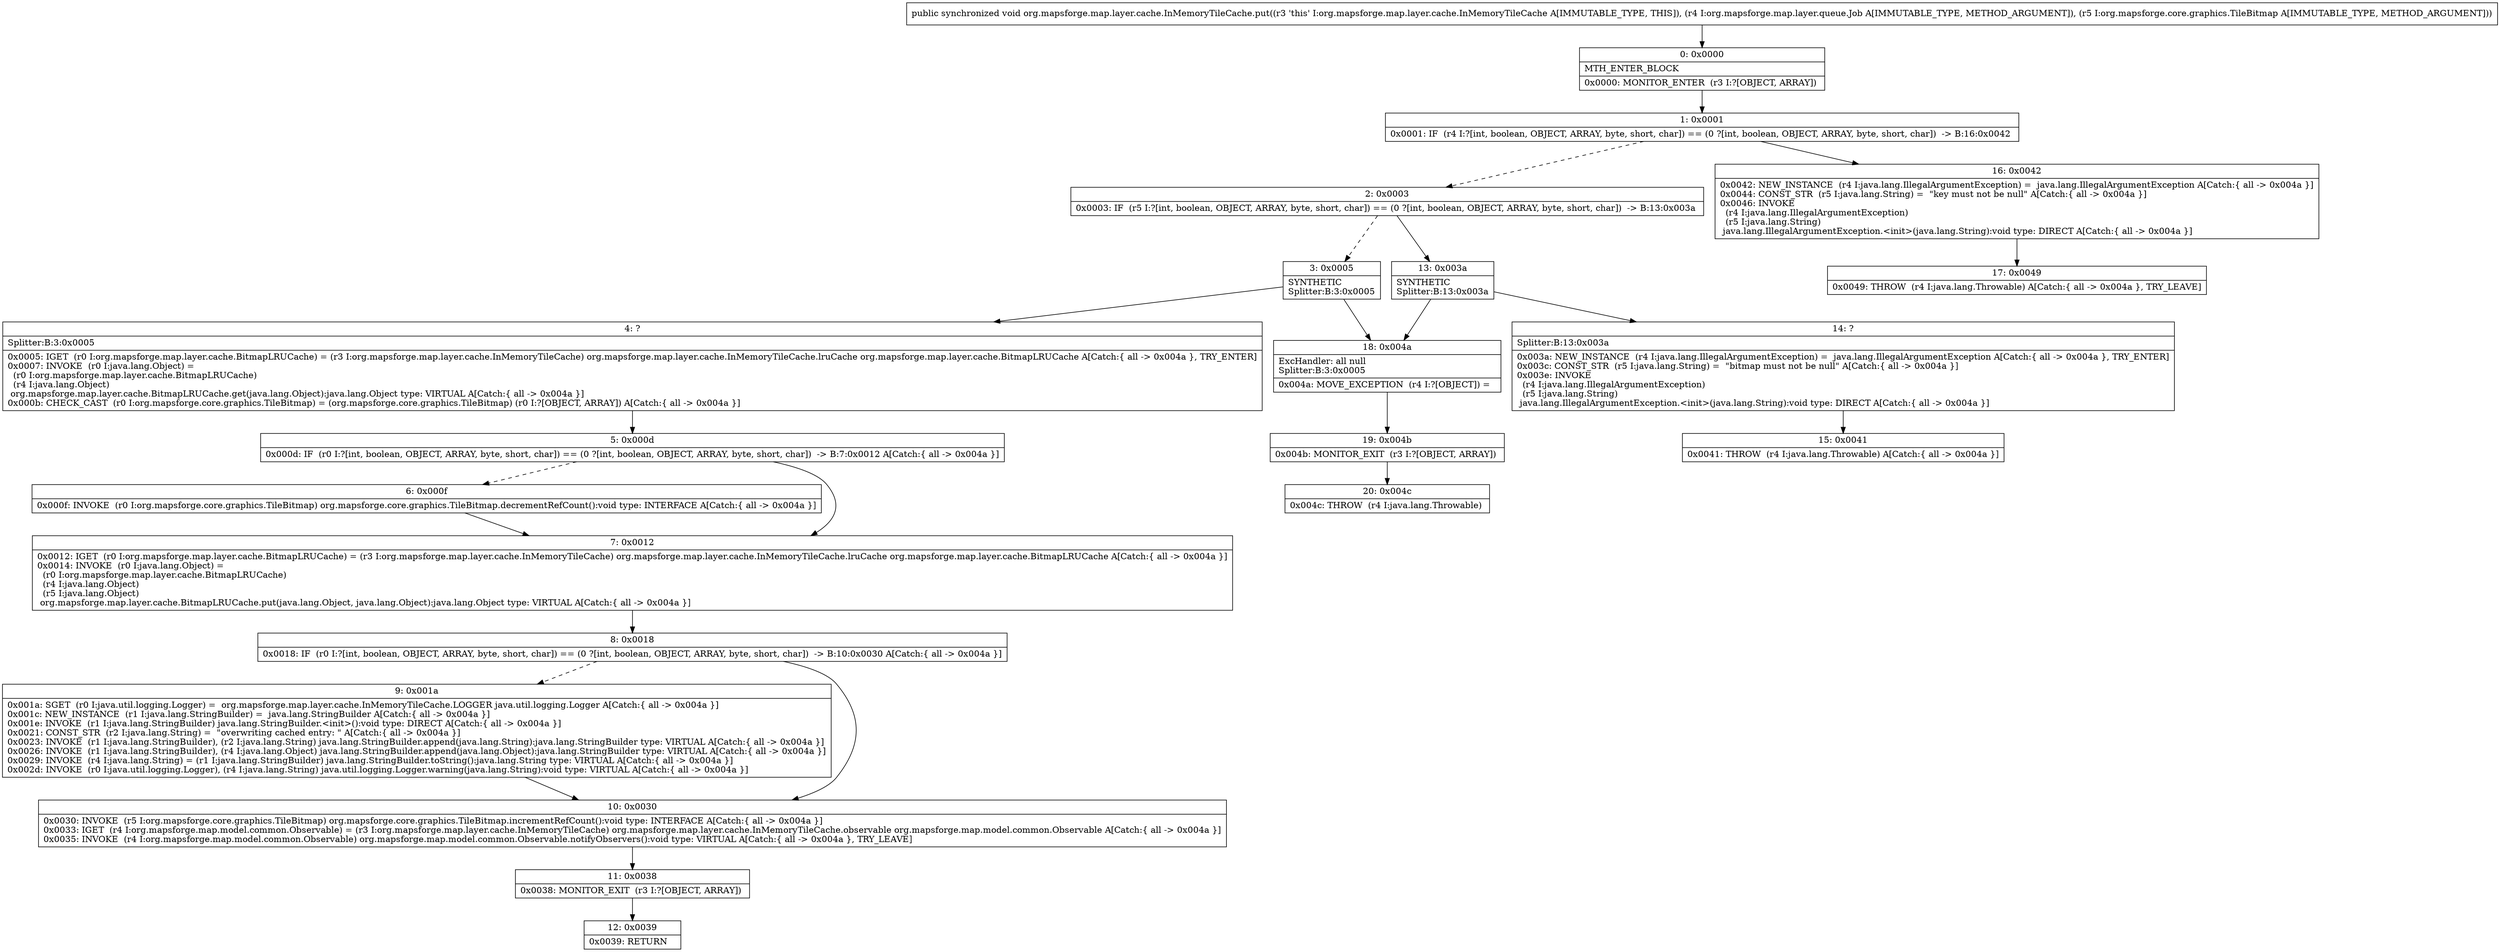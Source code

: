 digraph "CFG fororg.mapsforge.map.layer.cache.InMemoryTileCache.put(Lorg\/mapsforge\/map\/layer\/queue\/Job;Lorg\/mapsforge\/core\/graphics\/TileBitmap;)V" {
Node_0 [shape=record,label="{0\:\ 0x0000|MTH_ENTER_BLOCK\l|0x0000: MONITOR_ENTER  (r3 I:?[OBJECT, ARRAY]) \l}"];
Node_1 [shape=record,label="{1\:\ 0x0001|0x0001: IF  (r4 I:?[int, boolean, OBJECT, ARRAY, byte, short, char]) == (0 ?[int, boolean, OBJECT, ARRAY, byte, short, char])  \-\> B:16:0x0042 \l}"];
Node_2 [shape=record,label="{2\:\ 0x0003|0x0003: IF  (r5 I:?[int, boolean, OBJECT, ARRAY, byte, short, char]) == (0 ?[int, boolean, OBJECT, ARRAY, byte, short, char])  \-\> B:13:0x003a \l}"];
Node_3 [shape=record,label="{3\:\ 0x0005|SYNTHETIC\lSplitter:B:3:0x0005\l}"];
Node_4 [shape=record,label="{4\:\ ?|Splitter:B:3:0x0005\l|0x0005: IGET  (r0 I:org.mapsforge.map.layer.cache.BitmapLRUCache) = (r3 I:org.mapsforge.map.layer.cache.InMemoryTileCache) org.mapsforge.map.layer.cache.InMemoryTileCache.lruCache org.mapsforge.map.layer.cache.BitmapLRUCache A[Catch:\{ all \-\> 0x004a \}, TRY_ENTER]\l0x0007: INVOKE  (r0 I:java.lang.Object) = \l  (r0 I:org.mapsforge.map.layer.cache.BitmapLRUCache)\l  (r4 I:java.lang.Object)\l org.mapsforge.map.layer.cache.BitmapLRUCache.get(java.lang.Object):java.lang.Object type: VIRTUAL A[Catch:\{ all \-\> 0x004a \}]\l0x000b: CHECK_CAST  (r0 I:org.mapsforge.core.graphics.TileBitmap) = (org.mapsforge.core.graphics.TileBitmap) (r0 I:?[OBJECT, ARRAY]) A[Catch:\{ all \-\> 0x004a \}]\l}"];
Node_5 [shape=record,label="{5\:\ 0x000d|0x000d: IF  (r0 I:?[int, boolean, OBJECT, ARRAY, byte, short, char]) == (0 ?[int, boolean, OBJECT, ARRAY, byte, short, char])  \-\> B:7:0x0012 A[Catch:\{ all \-\> 0x004a \}]\l}"];
Node_6 [shape=record,label="{6\:\ 0x000f|0x000f: INVOKE  (r0 I:org.mapsforge.core.graphics.TileBitmap) org.mapsforge.core.graphics.TileBitmap.decrementRefCount():void type: INTERFACE A[Catch:\{ all \-\> 0x004a \}]\l}"];
Node_7 [shape=record,label="{7\:\ 0x0012|0x0012: IGET  (r0 I:org.mapsforge.map.layer.cache.BitmapLRUCache) = (r3 I:org.mapsforge.map.layer.cache.InMemoryTileCache) org.mapsforge.map.layer.cache.InMemoryTileCache.lruCache org.mapsforge.map.layer.cache.BitmapLRUCache A[Catch:\{ all \-\> 0x004a \}]\l0x0014: INVOKE  (r0 I:java.lang.Object) = \l  (r0 I:org.mapsforge.map.layer.cache.BitmapLRUCache)\l  (r4 I:java.lang.Object)\l  (r5 I:java.lang.Object)\l org.mapsforge.map.layer.cache.BitmapLRUCache.put(java.lang.Object, java.lang.Object):java.lang.Object type: VIRTUAL A[Catch:\{ all \-\> 0x004a \}]\l}"];
Node_8 [shape=record,label="{8\:\ 0x0018|0x0018: IF  (r0 I:?[int, boolean, OBJECT, ARRAY, byte, short, char]) == (0 ?[int, boolean, OBJECT, ARRAY, byte, short, char])  \-\> B:10:0x0030 A[Catch:\{ all \-\> 0x004a \}]\l}"];
Node_9 [shape=record,label="{9\:\ 0x001a|0x001a: SGET  (r0 I:java.util.logging.Logger) =  org.mapsforge.map.layer.cache.InMemoryTileCache.LOGGER java.util.logging.Logger A[Catch:\{ all \-\> 0x004a \}]\l0x001c: NEW_INSTANCE  (r1 I:java.lang.StringBuilder) =  java.lang.StringBuilder A[Catch:\{ all \-\> 0x004a \}]\l0x001e: INVOKE  (r1 I:java.lang.StringBuilder) java.lang.StringBuilder.\<init\>():void type: DIRECT A[Catch:\{ all \-\> 0x004a \}]\l0x0021: CONST_STR  (r2 I:java.lang.String) =  \"overwriting cached entry: \" A[Catch:\{ all \-\> 0x004a \}]\l0x0023: INVOKE  (r1 I:java.lang.StringBuilder), (r2 I:java.lang.String) java.lang.StringBuilder.append(java.lang.String):java.lang.StringBuilder type: VIRTUAL A[Catch:\{ all \-\> 0x004a \}]\l0x0026: INVOKE  (r1 I:java.lang.StringBuilder), (r4 I:java.lang.Object) java.lang.StringBuilder.append(java.lang.Object):java.lang.StringBuilder type: VIRTUAL A[Catch:\{ all \-\> 0x004a \}]\l0x0029: INVOKE  (r4 I:java.lang.String) = (r1 I:java.lang.StringBuilder) java.lang.StringBuilder.toString():java.lang.String type: VIRTUAL A[Catch:\{ all \-\> 0x004a \}]\l0x002d: INVOKE  (r0 I:java.util.logging.Logger), (r4 I:java.lang.String) java.util.logging.Logger.warning(java.lang.String):void type: VIRTUAL A[Catch:\{ all \-\> 0x004a \}]\l}"];
Node_10 [shape=record,label="{10\:\ 0x0030|0x0030: INVOKE  (r5 I:org.mapsforge.core.graphics.TileBitmap) org.mapsforge.core.graphics.TileBitmap.incrementRefCount():void type: INTERFACE A[Catch:\{ all \-\> 0x004a \}]\l0x0033: IGET  (r4 I:org.mapsforge.map.model.common.Observable) = (r3 I:org.mapsforge.map.layer.cache.InMemoryTileCache) org.mapsforge.map.layer.cache.InMemoryTileCache.observable org.mapsforge.map.model.common.Observable A[Catch:\{ all \-\> 0x004a \}]\l0x0035: INVOKE  (r4 I:org.mapsforge.map.model.common.Observable) org.mapsforge.map.model.common.Observable.notifyObservers():void type: VIRTUAL A[Catch:\{ all \-\> 0x004a \}, TRY_LEAVE]\l}"];
Node_11 [shape=record,label="{11\:\ 0x0038|0x0038: MONITOR_EXIT  (r3 I:?[OBJECT, ARRAY]) \l}"];
Node_12 [shape=record,label="{12\:\ 0x0039|0x0039: RETURN   \l}"];
Node_13 [shape=record,label="{13\:\ 0x003a|SYNTHETIC\lSplitter:B:13:0x003a\l}"];
Node_14 [shape=record,label="{14\:\ ?|Splitter:B:13:0x003a\l|0x003a: NEW_INSTANCE  (r4 I:java.lang.IllegalArgumentException) =  java.lang.IllegalArgumentException A[Catch:\{ all \-\> 0x004a \}, TRY_ENTER]\l0x003c: CONST_STR  (r5 I:java.lang.String) =  \"bitmap must not be null\" A[Catch:\{ all \-\> 0x004a \}]\l0x003e: INVOKE  \l  (r4 I:java.lang.IllegalArgumentException)\l  (r5 I:java.lang.String)\l java.lang.IllegalArgumentException.\<init\>(java.lang.String):void type: DIRECT A[Catch:\{ all \-\> 0x004a \}]\l}"];
Node_15 [shape=record,label="{15\:\ 0x0041|0x0041: THROW  (r4 I:java.lang.Throwable) A[Catch:\{ all \-\> 0x004a \}]\l}"];
Node_16 [shape=record,label="{16\:\ 0x0042|0x0042: NEW_INSTANCE  (r4 I:java.lang.IllegalArgumentException) =  java.lang.IllegalArgumentException A[Catch:\{ all \-\> 0x004a \}]\l0x0044: CONST_STR  (r5 I:java.lang.String) =  \"key must not be null\" A[Catch:\{ all \-\> 0x004a \}]\l0x0046: INVOKE  \l  (r4 I:java.lang.IllegalArgumentException)\l  (r5 I:java.lang.String)\l java.lang.IllegalArgumentException.\<init\>(java.lang.String):void type: DIRECT A[Catch:\{ all \-\> 0x004a \}]\l}"];
Node_17 [shape=record,label="{17\:\ 0x0049|0x0049: THROW  (r4 I:java.lang.Throwable) A[Catch:\{ all \-\> 0x004a \}, TRY_LEAVE]\l}"];
Node_18 [shape=record,label="{18\:\ 0x004a|ExcHandler: all null\lSplitter:B:3:0x0005\l|0x004a: MOVE_EXCEPTION  (r4 I:?[OBJECT]) =  \l}"];
Node_19 [shape=record,label="{19\:\ 0x004b|0x004b: MONITOR_EXIT  (r3 I:?[OBJECT, ARRAY]) \l}"];
Node_20 [shape=record,label="{20\:\ 0x004c|0x004c: THROW  (r4 I:java.lang.Throwable) \l}"];
MethodNode[shape=record,label="{public synchronized void org.mapsforge.map.layer.cache.InMemoryTileCache.put((r3 'this' I:org.mapsforge.map.layer.cache.InMemoryTileCache A[IMMUTABLE_TYPE, THIS]), (r4 I:org.mapsforge.map.layer.queue.Job A[IMMUTABLE_TYPE, METHOD_ARGUMENT]), (r5 I:org.mapsforge.core.graphics.TileBitmap A[IMMUTABLE_TYPE, METHOD_ARGUMENT])) }"];
MethodNode -> Node_0;
Node_0 -> Node_1;
Node_1 -> Node_2[style=dashed];
Node_1 -> Node_16;
Node_2 -> Node_3[style=dashed];
Node_2 -> Node_13;
Node_3 -> Node_4;
Node_3 -> Node_18;
Node_4 -> Node_5;
Node_5 -> Node_6[style=dashed];
Node_5 -> Node_7;
Node_6 -> Node_7;
Node_7 -> Node_8;
Node_8 -> Node_9[style=dashed];
Node_8 -> Node_10;
Node_9 -> Node_10;
Node_10 -> Node_11;
Node_11 -> Node_12;
Node_13 -> Node_14;
Node_13 -> Node_18;
Node_14 -> Node_15;
Node_16 -> Node_17;
Node_18 -> Node_19;
Node_19 -> Node_20;
}

